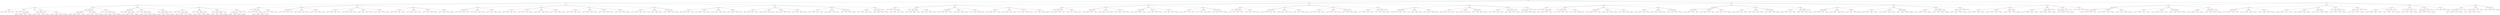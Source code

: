 DiGraph {"(0, 0)" -> "(1, 1)";"(0, 0)" -> "(2, 2)";"(0, 0)" -> "(3, 3)";"(0, 0)" -> "(4, 4)";"(1, 1)" -> "(5, 2)";"(1, 1)" -> "(6, 3)";"(1, 1)" -> "(7, 4)";"(1, 1)" -> "(8, 5)";"(5, 2)" -> "(21, 3)";"(5, 2)" -> "(22, 4)";"(5, 2)" -> "(23, 5)";"(5, 2)" -> "(24, 6)";"(2, 2)" -> "(9, 3)";"(2, 2)" -> "(10, 4)";"(2, 2)" -> "(11, 5)";"(2, 2)" -> "(12, 6)";"(21, 3)" -> "(85, 4)";"(21, 3)" -> "(86, 5)";"(21, 3)" -> "(87, 6)";"(21, 3)" -> "(88, 7)";"(9, 3)" -> "(37, 4)";"(9, 3)" -> "(38, 5)";"(9, 3)" -> "(39, 6)";"(9, 3)" -> "(40, 7)";"(6, 3)" -> "(25, 4)";"(6, 3)" -> "(26, 5)";"(6, 3)" -> "(27, 6)";"(6, 3)" -> "(28, 7)";"(3, 3)" -> "(13, 4)";"(3, 3)" -> "(14, 5)";"(3, 3)" -> "(15, 6)";"(3, 3)" -> "(16, 7)";"(85, 4)" -> "(341, 5)";"(85, 4)" -> "(342, 6)";"(85, 4)" -> "(343, 7)";"(85, 4)" -> "(344, 8)";"(37, 4)" -> "(149, 5)";"(37, 4)" -> "(150, 6)";"(37, 4)" -> "(151, 7)";"(37, 4)" -> "(152, 8)";"(25, 4)" -> "(101, 5)";"(25, 4)" -> "(102, 6)";"(25, 4)" -> "(103, 7)";"(25, 4)" -> "(104, 8)";"(22, 4)" -> "(89, 5)";"(22, 4)" -> "(90, 6)";"(22, 4)" -> "(91, 7)";"(22, 4)" -> "(92, 8)";"(13, 4)" -> "(53, 5)";"(13, 4)" -> "(54, 6)";"(13, 4)" -> "(55, 7)";"(13, 4)" -> "(56, 8)";"(10, 4)" -> "(41, 5)";"(10, 4)" -> "(42, 6)";"(10, 4)" -> "(43, 7)";"(10, 4)" -> "(44, 8)";"(7, 4)" -> "(29, 5)";"(7, 4)" -> "(30, 6)";"(7, 4)" -> "(31, 7)";"(7, 4)" -> "(32, 8)";"(4, 4)" -> "(17, 5)";"(4, 4)" -> "(18, 6)";"(4, 4)" -> "(19, 7)";"(4, 4)" -> "(20, 8)";"(341, 5)" [color=red];"(149, 5)" [color=red];"(101, 5)" [color=red];"(89, 5)" [color=red];"(86, 5)" -> "(345, 6)";"(86, 5)" -> "(346, 7)";"(86, 5)" -> "(347, 8)";"(86, 5)" -> "(348, 9)";"(53, 5)" -> "(213, 6)";"(53, 5)" -> "(214, 7)";"(53, 5)" -> "(215, 8)";"(53, 5)" -> "(216, 9)";"(41, 5)" -> "(165, 6)";"(41, 5)" -> "(166, 7)";"(41, 5)" -> "(167, 8)";"(41, 5)" -> "(168, 9)";"(38, 5)" -> "(153, 6)";"(38, 5)" -> "(154, 7)";"(38, 5)" -> "(155, 8)";"(38, 5)" -> "(156, 9)";"(29, 5)" -> "(117, 6)";"(29, 5)" -> "(118, 7)";"(29, 5)" -> "(119, 8)";"(29, 5)" -> "(120, 9)";"(26, 5)" -> "(105, 6)";"(26, 5)" -> "(106, 7)";"(26, 5)" -> "(107, 8)";"(26, 5)" -> "(108, 9)";"(23, 5)" -> "(93, 6)";"(23, 5)" -> "(94, 7)";"(23, 5)" -> "(95, 8)";"(23, 5)" -> "(96, 9)";"(17, 5)" -> "(69, 6)";"(17, 5)" -> "(70, 7)";"(17, 5)" -> "(71, 8)";"(17, 5)" -> "(72, 9)";"(14, 5)" -> "(57, 6)";"(14, 5)" -> "(58, 7)";"(14, 5)" -> "(59, 8)";"(14, 5)" -> "(60, 9)";"(11, 5)" -> "(45, 6)";"(11, 5)" -> "(46, 7)";"(11, 5)" -> "(47, 8)";"(11, 5)" -> "(48, 9)";"(8, 5)" -> "(33, 6)";"(8, 5)" -> "(34, 7)";"(8, 5)" -> "(35, 8)";"(8, 5)" -> "(36, 9)";"(345, 6)" [color=red];"(342, 6)" [color=red];"(213, 6)" [color=red];"(165, 6)" [color=red];"(153, 6)" [color=red];"(150, 6)" [color=red];"(117, 6)" [color=red];"(105, 6)" [color=red];"(102, 6)" [color=red];"(93, 6)" [color=red];"(90, 6)" [color=red];"(87, 6)" [color=red];"(69, 6)" [color=red];"(57, 6)" [color=red];"(54, 6)" -> "(217, 7)";"(54, 6)" -> "(218, 8)";"(54, 6)" -> "(219, 9)";"(54, 6)" -> "(220, 10)";"(45, 6)" -> "(181, 7)";"(45, 6)" -> "(182, 8)";"(45, 6)" -> "(183, 9)";"(45, 6)" -> "(184, 10)";"(42, 6)" -> "(169, 7)";"(42, 6)" -> "(170, 8)";"(42, 6)" -> "(171, 9)";"(42, 6)" -> "(172, 10)";"(39, 6)" -> "(157, 7)";"(39, 6)" -> "(158, 8)";"(39, 6)" -> "(159, 9)";"(39, 6)" -> "(160, 10)";"(33, 6)" -> "(133, 7)";"(33, 6)" -> "(134, 8)";"(33, 6)" -> "(135, 9)";"(33, 6)" -> "(136, 10)";"(30, 6)" -> "(121, 7)";"(30, 6)" -> "(122, 8)";"(30, 6)" -> "(123, 9)";"(30, 6)" -> "(124, 10)";"(27, 6)" -> "(109, 7)";"(27, 6)" -> "(110, 8)";"(27, 6)" -> "(111, 9)";"(27, 6)" -> "(112, 10)";"(24, 6)" -> "(97, 7)";"(24, 6)" -> "(98, 8)";"(24, 6)" -> "(99, 9)";"(24, 6)" -> "(100, 10)";"(18, 6)" -> "(73, 7)";"(18, 6)" -> "(74, 8)";"(18, 6)" -> "(75, 9)";"(18, 6)" -> "(76, 10)";"(15, 6)" -> "(61, 7)";"(15, 6)" -> "(62, 8)";"(15, 6)" -> "(63, 9)";"(15, 6)" -> "(64, 10)";"(12, 6)" -> "(49, 7)";"(12, 6)" -> "(50, 8)";"(12, 6)" -> "(51, 9)";"(12, 6)" -> "(52, 10)";"(346, 7)" [color=red];"(343, 7)" [color=red];"(217, 7)" [color=red];"(214, 7)" [color=red];"(181, 7)" [color=red];"(169, 7)" [color=red];"(166, 7)" [color=red];"(157, 7)" [color=red];"(154, 7)" [color=red];"(151, 7)" [color=red];"(133, 7)" -> "(533, 8)";"(133, 7)" -> "(534, 9)";"(133, 7)" -> "(535, 10)";"(133, 7)" -> "(536, 11)";"(121, 7)" -> "(485, 8)";"(121, 7)" -> "(486, 9)";"(121, 7)" -> "(487, 10)";"(121, 7)" -> "(488, 11)";"(118, 7)" -> "(473, 8)";"(118, 7)" -> "(474, 9)";"(118, 7)" -> "(475, 10)";"(118, 7)" -> "(476, 11)";"(109, 7)" -> "(437, 8)";"(109, 7)" -> "(438, 9)";"(109, 7)" -> "(439, 10)";"(109, 7)" -> "(440, 11)";"(106, 7)" -> "(425, 8)";"(106, 7)" -> "(426, 9)";"(106, 7)" -> "(427, 10)";"(106, 7)" -> "(428, 11)";"(103, 7)" -> "(413, 8)";"(103, 7)" -> "(414, 9)";"(103, 7)" -> "(415, 10)";"(103, 7)" -> "(416, 11)";"(97, 7)" -> "(389, 8)";"(97, 7)" -> "(390, 9)";"(97, 7)" -> "(391, 10)";"(97, 7)" -> "(392, 11)";"(94, 7)" -> "(377, 8)";"(94, 7)" -> "(378, 9)";"(94, 7)" -> "(379, 10)";"(94, 7)" -> "(380, 11)";"(91, 7)" -> "(365, 8)";"(91, 7)" -> "(366, 9)";"(91, 7)" -> "(367, 10)";"(91, 7)" -> "(368, 11)";"(88, 7)" -> "(353, 8)";"(88, 7)" -> "(354, 9)";"(88, 7)" -> "(355, 10)";"(88, 7)" -> "(356, 11)";"(73, 7)" -> "(293, 8)";"(73, 7)" -> "(294, 9)";"(73, 7)" -> "(295, 10)";"(73, 7)" -> "(296, 11)";"(70, 7)" -> "(281, 8)";"(70, 7)" -> "(282, 9)";"(70, 7)" -> "(283, 10)";"(70, 7)" -> "(284, 11)";"(61, 7)" -> "(245, 8)";"(61, 7)" -> "(246, 9)";"(61, 7)" -> "(247, 10)";"(61, 7)" -> "(248, 11)";"(58, 7)" -> "(233, 8)";"(58, 7)" -> "(234, 9)";"(58, 7)" -> "(235, 10)";"(58, 7)" -> "(236, 11)";"(55, 7)" -> "(221, 8)";"(55, 7)" -> "(222, 9)";"(55, 7)" -> "(223, 10)";"(55, 7)" -> "(224, 11)";"(49, 7)" -> "(197, 8)";"(49, 7)" -> "(198, 9)";"(49, 7)" -> "(199, 10)";"(49, 7)" -> "(200, 11)";"(46, 7)" -> "(185, 8)";"(46, 7)" -> "(186, 9)";"(46, 7)" -> "(187, 10)";"(46, 7)" -> "(188, 11)";"(43, 7)" -> "(173, 8)";"(43, 7)" -> "(174, 9)";"(43, 7)" -> "(175, 10)";"(43, 7)" -> "(176, 11)";"(40, 7)" -> "(161, 8)";"(40, 7)" -> "(162, 9)";"(40, 7)" -> "(163, 10)";"(40, 7)" -> "(164, 11)";"(34, 7)" -> "(137, 8)";"(34, 7)" -> "(138, 9)";"(34, 7)" -> "(139, 10)";"(34, 7)" -> "(140, 11)";"(31, 7)" -> "(125, 8)";"(31, 7)" -> "(126, 9)";"(31, 7)" -> "(127, 10)";"(31, 7)" -> "(128, 11)";"(28, 7)" -> "(113, 8)";"(28, 7)" -> "(114, 9)";"(28, 7)" -> "(115, 10)";"(28, 7)" -> "(116, 11)";"(19, 7)" -> "(77, 8)";"(19, 7)" -> "(78, 9)";"(19, 7)" -> "(79, 10)";"(19, 7)" -> "(80, 11)";"(16, 7)" -> "(65, 8)";"(16, 7)" -> "(66, 9)";"(16, 7)" -> "(67, 10)";"(16, 7)" -> "(68, 11)";"(533, 8)" [color=red];"(485, 8)" [color=red];"(473, 8)" [color=red];"(437, 8)" [color=red];"(425, 8)" [color=red];"(413, 8)" [color=red];"(389, 8)" [color=red];"(377, 8)" [color=red];"(365, 8)" [color=red];"(353, 8)" [color=red];"(347, 8)" [color=red];"(344, 8)" [color=red];"(293, 8)" [color=red];"(281, 8)" [color=red];"(245, 8)" [color=red];"(233, 8)" [color=red];"(221, 8)" [color=red];"(218, 8)" [color=red];"(215, 8)" [color=red];"(197, 8)" [color=red];"(185, 8)" [color=red];"(182, 8)" [color=red];"(173, 8)" [color=red];"(170, 8)" -> "(681, 9)";"(170, 8)" -> "(682, 10)";"(170, 8)" -> "(683, 11)";"(170, 8)" -> "(684, 12)";"(167, 8)" -> "(669, 9)";"(167, 8)" -> "(670, 10)";"(167, 8)" -> "(671, 11)";"(167, 8)" -> "(672, 12)";"(161, 8)" -> "(645, 9)";"(161, 8)" -> "(646, 10)";"(161, 8)" -> "(647, 11)";"(161, 8)" -> "(648, 12)";"(158, 8)" -> "(633, 9)";"(158, 8)" -> "(634, 10)";"(158, 8)" -> "(635, 11)";"(158, 8)" -> "(636, 12)";"(155, 8)" -> "(621, 9)";"(155, 8)" -> "(622, 10)";"(155, 8)" -> "(623, 11)";"(155, 8)" -> "(624, 12)";"(152, 8)" -> "(609, 9)";"(152, 8)" -> "(610, 10)";"(152, 8)" -> "(611, 11)";"(152, 8)" -> "(612, 12)";"(137, 8)" -> "(549, 9)";"(137, 8)" -> "(550, 10)";"(137, 8)" -> "(551, 11)";"(137, 8)" -> "(552, 12)";"(134, 8)" -> "(537, 9)";"(134, 8)" -> "(538, 10)";"(134, 8)" -> "(539, 11)";"(134, 8)" -> "(540, 12)";"(125, 8)" -> "(501, 9)";"(125, 8)" -> "(502, 10)";"(125, 8)" -> "(503, 11)";"(125, 8)" -> "(504, 12)";"(122, 8)" -> "(489, 9)";"(122, 8)" -> "(490, 10)";"(122, 8)" -> "(491, 11)";"(122, 8)" -> "(492, 12)";"(119, 8)" -> "(477, 9)";"(119, 8)" -> "(478, 10)";"(119, 8)" -> "(479, 11)";"(119, 8)" -> "(480, 12)";"(113, 8)" -> "(453, 9)";"(113, 8)" -> "(454, 10)";"(113, 8)" -> "(455, 11)";"(113, 8)" -> "(456, 12)";"(110, 8)" -> "(441, 9)";"(110, 8)" -> "(442, 10)";"(110, 8)" -> "(443, 11)";"(110, 8)" -> "(444, 12)";"(107, 8)" -> "(429, 9)";"(107, 8)" -> "(430, 10)";"(107, 8)" -> "(431, 11)";"(107, 8)" -> "(432, 12)";"(104, 8)" -> "(417, 9)";"(104, 8)" -> "(418, 10)";"(104, 8)" -> "(419, 11)";"(104, 8)" -> "(420, 12)";"(98, 8)" -> "(393, 9)";"(98, 8)" -> "(394, 10)";"(98, 8)" -> "(395, 11)";"(98, 8)" -> "(396, 12)";"(95, 8)" -> "(381, 9)";"(95, 8)" -> "(382, 10)";"(95, 8)" -> "(383, 11)";"(95, 8)" -> "(384, 12)";"(92, 8)" -> "(369, 9)";"(92, 8)" -> "(370, 10)";"(92, 8)" -> "(371, 11)";"(92, 8)" -> "(372, 12)";"(77, 8)" -> "(309, 9)";"(77, 8)" -> "(310, 10)";"(77, 8)" -> "(311, 11)";"(77, 8)" -> "(312, 12)";"(74, 8)" -> "(297, 9)";"(74, 8)" -> "(298, 10)";"(74, 8)" -> "(299, 11)";"(74, 8)" -> "(300, 12)";"(71, 8)" -> "(285, 9)";"(71, 8)" -> "(286, 10)";"(71, 8)" -> "(287, 11)";"(71, 8)" -> "(288, 12)";"(65, 8)" -> "(261, 9)";"(65, 8)" -> "(262, 10)";"(65, 8)" -> "(263, 11)";"(65, 8)" -> "(264, 12)";"(62, 8)" -> "(249, 9)";"(62, 8)" -> "(250, 10)";"(62, 8)" -> "(251, 11)";"(62, 8)" -> "(252, 12)";"(59, 8)" -> "(237, 9)";"(59, 8)" -> "(238, 10)";"(59, 8)" -> "(239, 11)";"(59, 8)" -> "(240, 12)";"(56, 8)" -> "(225, 9)";"(56, 8)" -> "(226, 10)";"(56, 8)" -> "(227, 11)";"(56, 8)" -> "(228, 12)";"(50, 8)" -> "(201, 9)";"(50, 8)" -> "(202, 10)";"(50, 8)" -> "(203, 11)";"(50, 8)" -> "(204, 12)";"(47, 8)" -> "(189, 9)";"(47, 8)" -> "(190, 10)";"(47, 8)" -> "(191, 11)";"(47, 8)" -> "(192, 12)";"(44, 8)" -> "(177, 9)";"(44, 8)" -> "(178, 10)";"(44, 8)" -> "(179, 11)";"(44, 8)" -> "(180, 12)";"(35, 8)" -> "(141, 9)";"(35, 8)" -> "(142, 10)";"(35, 8)" -> "(143, 11)";"(35, 8)" -> "(144, 12)";"(32, 8)" -> "(129, 9)";"(32, 8)" -> "(130, 10)";"(32, 8)" -> "(131, 11)";"(32, 8)" -> "(132, 12)";"(20, 8)" -> "(81, 9)";"(20, 8)" -> "(82, 10)";"(20, 8)" -> "(83, 11)";"(20, 8)" -> "(84, 12)";"(681, 9)" [color=red];"(669, 9)" [color=red];"(645, 9)" [color=red];"(633, 9)" [color=red];"(621, 9)" [color=red];"(609, 9)" [color=red];"(549, 9)" [color=red];"(537, 9)" [color=red];"(534, 9)" [color=red];"(501, 9)" [color=red];"(489, 9)" [color=red];"(486, 9)" [color=red];"(477, 9)" [color=red];"(474, 9)" [color=red];"(453, 9)" [color=red];"(441, 9)" [color=red];"(438, 9)" [color=red];"(429, 9)" [color=red];"(426, 9)" [color=red];"(417, 9)" [color=red];"(414, 9)" [color=red];"(393, 9)" [color=red];"(390, 9)" [color=red];"(381, 9)" [color=red];"(378, 9)" [color=red];"(369, 9)" [color=red];"(366, 9)" -> "(1465, 10)";"(366, 9)" -> "(1466, 11)";"(366, 9)" -> "(1467, 12)";"(366, 9)" -> "(1468, 13)";"(354, 9)" -> "(1417, 10)";"(354, 9)" -> "(1418, 11)";"(354, 9)" -> "(1419, 12)";"(354, 9)" -> "(1420, 13)";"(348, 9)" -> "(1393, 10)";"(348, 9)" -> "(1394, 11)";"(348, 9)" -> "(1395, 12)";"(348, 9)" -> "(1396, 13)";"(309, 9)" -> "(1237, 10)";"(309, 9)" -> "(1238, 11)";"(309, 9)" -> "(1239, 12)";"(309, 9)" -> "(1240, 13)";"(297, 9)" -> "(1189, 10)";"(297, 9)" -> "(1190, 11)";"(297, 9)" -> "(1191, 12)";"(297, 9)" -> "(1192, 13)";"(294, 9)" -> "(1177, 10)";"(294, 9)" -> "(1178, 11)";"(294, 9)" -> "(1179, 12)";"(294, 9)" -> "(1180, 13)";"(285, 9)" -> "(1141, 10)";"(285, 9)" -> "(1142, 11)";"(285, 9)" -> "(1143, 12)";"(285, 9)" -> "(1144, 13)";"(282, 9)" -> "(1129, 10)";"(282, 9)" -> "(1130, 11)";"(282, 9)" -> "(1131, 12)";"(282, 9)" -> "(1132, 13)";"(261, 9)" -> "(1045, 10)";"(261, 9)" -> "(1046, 11)";"(261, 9)" -> "(1047, 12)";"(261, 9)" -> "(1048, 13)";"(249, 9)" -> "(997, 10)";"(249, 9)" -> "(998, 11)";"(249, 9)" -> "(999, 12)";"(249, 9)" -> "(1000, 13)";"(246, 9)" -> "(985, 10)";"(246, 9)" -> "(986, 11)";"(246, 9)" -> "(987, 12)";"(246, 9)" -> "(988, 13)";"(237, 9)" -> "(949, 10)";"(237, 9)" -> "(950, 11)";"(237, 9)" -> "(951, 12)";"(237, 9)" -> "(952, 13)";"(234, 9)" -> "(937, 10)";"(234, 9)" -> "(938, 11)";"(234, 9)" -> "(939, 12)";"(234, 9)" -> "(940, 13)";"(225, 9)" -> "(901, 10)";"(225, 9)" -> "(902, 11)";"(225, 9)" -> "(903, 12)";"(225, 9)" -> "(904, 13)";"(222, 9)" -> "(889, 10)";"(222, 9)" -> "(890, 11)";"(222, 9)" -> "(891, 12)";"(222, 9)" -> "(892, 13)";"(219, 9)" -> "(877, 10)";"(219, 9)" -> "(878, 11)";"(219, 9)" -> "(879, 12)";"(219, 9)" -> "(880, 13)";"(216, 9)" -> "(865, 10)";"(216, 9)" -> "(866, 11)";"(216, 9)" -> "(867, 12)";"(216, 9)" -> "(868, 13)";"(201, 9)" -> "(805, 10)";"(201, 9)" -> "(806, 11)";"(201, 9)" -> "(807, 12)";"(201, 9)" -> "(808, 13)";"(198, 9)" -> "(793, 10)";"(198, 9)" -> "(794, 11)";"(198, 9)" -> "(795, 12)";"(198, 9)" -> "(796, 13)";"(189, 9)" -> "(757, 10)";"(189, 9)" -> "(758, 11)";"(189, 9)" -> "(759, 12)";"(189, 9)" -> "(760, 13)";"(186, 9)" -> "(745, 10)";"(186, 9)" -> "(746, 11)";"(186, 9)" -> "(747, 12)";"(186, 9)" -> "(748, 13)";"(183, 9)" -> "(733, 10)";"(183, 9)" -> "(734, 11)";"(183, 9)" -> "(735, 12)";"(183, 9)" -> "(736, 13)";"(177, 9)" -> "(709, 10)";"(177, 9)" -> "(710, 11)";"(177, 9)" -> "(711, 12)";"(177, 9)" -> "(712, 13)";"(174, 9)" -> "(697, 10)";"(174, 9)" -> "(698, 11)";"(174, 9)" -> "(699, 12)";"(174, 9)" -> "(700, 13)";"(171, 9)" -> "(685, 10)";"(171, 9)" -> "(686, 11)";"(171, 9)" -> "(687, 12)";"(171, 9)" -> "(688, 13)";"(168, 9)" -> "(673, 10)";"(168, 9)" -> "(674, 11)";"(168, 9)" -> "(675, 12)";"(168, 9)" -> "(676, 13)";"(162, 9)" -> "(649, 10)";"(162, 9)" -> "(650, 11)";"(162, 9)" -> "(651, 12)";"(162, 9)" -> "(652, 13)";"(159, 9)" -> "(637, 10)";"(159, 9)" -> "(638, 11)";"(159, 9)" -> "(639, 12)";"(159, 9)" -> "(640, 13)";"(156, 9)" -> "(625, 10)";"(156, 9)" -> "(626, 11)";"(156, 9)" -> "(627, 12)";"(156, 9)" -> "(628, 13)";"(141, 9)" -> "(565, 10)";"(141, 9)" -> "(566, 11)";"(141, 9)" -> "(567, 12)";"(141, 9)" -> "(568, 13)";"(138, 9)" -> "(553, 10)";"(138, 9)" -> "(554, 11)";"(138, 9)" -> "(555, 12)";"(138, 9)" -> "(556, 13)";"(135, 9)" -> "(541, 10)";"(135, 9)" -> "(542, 11)";"(135, 9)" -> "(543, 12)";"(135, 9)" -> "(544, 13)";"(129, 9)" -> "(517, 10)";"(129, 9)" -> "(518, 11)";"(129, 9)" -> "(519, 12)";"(129, 9)" -> "(520, 13)";"(126, 9)" -> "(505, 10)";"(126, 9)" -> "(506, 11)";"(126, 9)" -> "(507, 12)";"(126, 9)" -> "(508, 13)";"(123, 9)" -> "(493, 10)";"(123, 9)" -> "(494, 11)";"(123, 9)" -> "(495, 12)";"(123, 9)" -> "(496, 13)";"(120, 9)" -> "(481, 10)";"(120, 9)" -> "(482, 11)";"(120, 9)" -> "(483, 12)";"(120, 9)" -> "(484, 13)";"(114, 9)" -> "(457, 10)";"(114, 9)" -> "(458, 11)";"(114, 9)" -> "(459, 12)";"(114, 9)" -> "(460, 13)";"(111, 9)" -> "(445, 10)";"(111, 9)" -> "(446, 11)";"(111, 9)" -> "(447, 12)";"(111, 9)" -> "(448, 13)";"(108, 9)" -> "(433, 10)";"(108, 9)" -> "(434, 11)";"(108, 9)" -> "(435, 12)";"(108, 9)" -> "(436, 13)";"(99, 9)" -> "(397, 10)";"(99, 9)" -> "(398, 11)";"(99, 9)" -> "(399, 12)";"(99, 9)" -> "(400, 13)";"(96, 9)" -> "(385, 10)";"(96, 9)" -> "(386, 11)";"(96, 9)" -> "(387, 12)";"(96, 9)" -> "(388, 13)";"(81, 9)" -> "(325, 10)";"(81, 9)" -> "(326, 11)";"(81, 9)" -> "(327, 12)";"(81, 9)" -> "(328, 13)";"(78, 9)" -> "(313, 10)";"(78, 9)" -> "(314, 11)";"(78, 9)" -> "(315, 12)";"(78, 9)" -> "(316, 13)";"(75, 9)" -> "(301, 10)";"(75, 9)" -> "(302, 11)";"(75, 9)" -> "(303, 12)";"(75, 9)" -> "(304, 13)";"(72, 9)" -> "(289, 10)";"(72, 9)" -> "(290, 11)";"(72, 9)" -> "(291, 12)";"(72, 9)" -> "(292, 13)";"(66, 9)" -> "(265, 10)";"(66, 9)" -> "(266, 11)";"(66, 9)" -> "(267, 12)";"(66, 9)" -> "(268, 13)";"(63, 9)" -> "(253, 10)";"(63, 9)" -> "(254, 11)";"(63, 9)" -> "(255, 12)";"(63, 9)" -> "(256, 13)";"(60, 9)" -> "(241, 10)";"(60, 9)" -> "(242, 11)";"(60, 9)" -> "(243, 12)";"(60, 9)" -> "(244, 13)";"(51, 9)" -> "(205, 10)";"(51, 9)" -> "(206, 11)";"(51, 9)" -> "(207, 12)";"(51, 9)" -> "(208, 13)";"(48, 9)" -> "(193, 10)";"(48, 9)" -> "(194, 11)";"(48, 9)" -> "(195, 12)";"(48, 9)" -> "(196, 13)";"(36, 9)" -> "(145, 10)";"(36, 9)" -> "(146, 11)";"(36, 9)" -> "(147, 12)";"(36, 9)" -> "(148, 13)";"(1465, 10)" [color=red];"(1417, 10)" [color=red];"(1393, 10)" [color=red];"(1237, 10)" [color=red];"(1189, 10)" [color=red];"(1177, 10)" [color=red];"(1141, 10)" [color=red];"(1129, 10)" [color=red];"(1045, 10)" [color=red];"(997, 10)" [color=red];"(985, 10)" [color=red];"(949, 10)" [color=red];"(937, 10)" [color=red];"(901, 10)" [color=red];"(889, 10)" [color=red];"(877, 10)" [color=red];"(865, 10)" [color=red];"(805, 10)" [color=red];"(793, 10)" [color=red];"(757, 10)" [color=red];"(745, 10)" [color=red];"(733, 10)" [color=red];"(709, 10)" [color=red];"(697, 10)" [color=red];"(685, 10)" [color=red];"(682, 10)" [color=red];"(673, 10)" [color=red];"(670, 10)" [color=red];"(649, 10)" [color=red];"(646, 10)" [color=red];"(637, 10)" [color=red];"(634, 10)" [color=red];"(625, 10)" [color=red];"(622, 10)" [color=red];"(610, 10)" [color=red];"(565, 10)" [color=red];"(553, 10)" [color=red];"(550, 10)" [color=red];"(541, 10)" [color=red];"(538, 10)" [color=red];"(535, 10)" [color=red];"(517, 10)" [color=red];"(505, 10)" [color=red];"(502, 10)" [color=red];"(493, 10)" [color=red];"(490, 10)" [color=red];"(487, 10)" [color=red];"(481, 10)" [color=red];"(478, 10)" [color=red];"(475, 10)" [color=red];"(457, 10)" [color=red];"(454, 10)" [color=red];"(445, 10)" [color=red];"(442, 10)" [color=red];"(439, 10)" [color=red];"(433, 10)" [color=red];"(430, 10)" [color=red];"(427, 10)" [color=red];"(418, 10)" [color=red];"(415, 10)" [color=red];"(397, 10)" [color=red];"(394, 10)" [color=red];"(391, 10)" [color=red];"(385, 10)" [color=red];"(382, 10)" [color=red];"(379, 10)" [color=red];"(370, 10)" [color=red];"(367, 10)" [color=red];"(355, 10)" [color=red];"(325, 10)" [color=red];"(313, 10)" [color=red];"(310, 10)" [color=red];"(301, 10)" [color=red];"(298, 10)" -> "(1193, 11)";"(298, 10)" -> "(1194, 12)";"(298, 10)" -> "(1195, 13)";"(298, 10)" -> "(1196, 14)";"(295, 10)" -> "(1181, 11)";"(295, 10)" -> "(1182, 12)";"(295, 10)" -> "(1183, 13)";"(295, 10)" -> "(1184, 14)";"(289, 10)" -> "(1157, 11)";"(289, 10)" -> "(1158, 12)";"(289, 10)" -> "(1159, 13)";"(289, 10)" -> "(1160, 14)";"(286, 10)" -> "(1145, 11)";"(286, 10)" -> "(1146, 12)";"(286, 10)" -> "(1147, 13)";"(286, 10)" -> "(1148, 14)";"(283, 10)" -> "(1133, 11)";"(283, 10)" -> "(1134, 12)";"(283, 10)" -> "(1135, 13)";"(283, 10)" -> "(1136, 14)";"(265, 10)" -> "(1061, 11)";"(265, 10)" -> "(1062, 12)";"(265, 10)" -> "(1063, 13)";"(265, 10)" -> "(1064, 14)";"(262, 10)" -> "(1049, 11)";"(262, 10)" -> "(1050, 12)";"(262, 10)" -> "(1051, 13)";"(262, 10)" -> "(1052, 14)";"(253, 10)" -> "(1013, 11)";"(253, 10)" -> "(1014, 12)";"(253, 10)" -> "(1015, 13)";"(253, 10)" -> "(1016, 14)";"(250, 10)" -> "(1001, 11)";"(250, 10)" -> "(1002, 12)";"(250, 10)" -> "(1003, 13)";"(250, 10)" -> "(1004, 14)";"(247, 10)" -> "(989, 11)";"(247, 10)" -> "(990, 12)";"(247, 10)" -> "(991, 13)";"(247, 10)" -> "(992, 14)";"(241, 10)" -> "(965, 11)";"(241, 10)" -> "(966, 12)";"(241, 10)" -> "(967, 13)";"(241, 10)" -> "(968, 14)";"(238, 10)" -> "(953, 11)";"(238, 10)" -> "(954, 12)";"(238, 10)" -> "(955, 13)";"(238, 10)" -> "(956, 14)";"(235, 10)" -> "(941, 11)";"(235, 10)" -> "(942, 12)";"(235, 10)" -> "(943, 13)";"(235, 10)" -> "(944, 14)";"(226, 10)" -> "(905, 11)";"(226, 10)" -> "(906, 12)";"(226, 10)" -> "(907, 13)";"(226, 10)" -> "(908, 14)";"(223, 10)" -> "(893, 11)";"(223, 10)" -> "(894, 12)";"(223, 10)" -> "(895, 13)";"(223, 10)" -> "(896, 14)";"(220, 10)" -> "(881, 11)";"(220, 10)" -> "(882, 12)";"(220, 10)" -> "(883, 13)";"(220, 10)" -> "(884, 14)";"(205, 10)" -> "(821, 11)";"(205, 10)" -> "(822, 12)";"(205, 10)" -> "(823, 13)";"(205, 10)" -> "(824, 14)";"(202, 10)" -> "(809, 11)";"(202, 10)" -> "(810, 12)";"(202, 10)" -> "(811, 13)";"(202, 10)" -> "(812, 14)";"(199, 10)" -> "(797, 11)";"(199, 10)" -> "(798, 12)";"(199, 10)" -> "(799, 13)";"(199, 10)" -> "(800, 14)";"(193, 10)" -> "(773, 11)";"(193, 10)" -> "(774, 12)";"(193, 10)" -> "(775, 13)";"(193, 10)" -> "(776, 14)";"(190, 10)" -> "(761, 11)";"(190, 10)" -> "(762, 12)";"(190, 10)" -> "(763, 13)";"(190, 10)" -> "(764, 14)";"(187, 10)" -> "(749, 11)";"(187, 10)" -> "(750, 12)";"(187, 10)" -> "(751, 13)";"(187, 10)" -> "(752, 14)";"(184, 10)" -> "(737, 11)";"(184, 10)" -> "(738, 12)";"(184, 10)" -> "(739, 13)";"(184, 10)" -> "(740, 14)";"(178, 10)" -> "(713, 11)";"(178, 10)" -> "(714, 12)";"(178, 10)" -> "(715, 13)";"(178, 10)" -> "(716, 14)";"(175, 10)" -> "(701, 11)";"(175, 10)" -> "(702, 12)";"(175, 10)" -> "(703, 13)";"(175, 10)" -> "(704, 14)";"(172, 10)" -> "(689, 11)";"(172, 10)" -> "(690, 12)";"(172, 10)" -> "(691, 13)";"(172, 10)" -> "(692, 14)";"(163, 10)" -> "(653, 11)";"(163, 10)" -> "(654, 12)";"(163, 10)" -> "(655, 13)";"(163, 10)" -> "(656, 14)";"(160, 10)" -> "(641, 11)";"(160, 10)" -> "(642, 12)";"(160, 10)" -> "(643, 13)";"(160, 10)" -> "(644, 14)";"(145, 10)" -> "(581, 11)";"(145, 10)" -> "(582, 12)";"(145, 10)" -> "(583, 13)";"(145, 10)" -> "(584, 14)";"(142, 10)" -> "(569, 11)";"(142, 10)" -> "(570, 12)";"(142, 10)" -> "(571, 13)";"(142, 10)" -> "(572, 14)";"(139, 10)" -> "(557, 11)";"(139, 10)" -> "(558, 12)";"(139, 10)" -> "(559, 13)";"(139, 10)" -> "(560, 14)";"(136, 10)" -> "(545, 11)";"(136, 10)" -> "(546, 12)";"(136, 10)" -> "(547, 13)";"(136, 10)" -> "(548, 14)";"(130, 10)" -> "(521, 11)";"(130, 10)" -> "(522, 12)";"(130, 10)" -> "(523, 13)";"(130, 10)" -> "(524, 14)";"(127, 10)" -> "(509, 11)";"(127, 10)" -> "(510, 12)";"(127, 10)" -> "(511, 13)";"(127, 10)" -> "(512, 14)";"(124, 10)" -> "(497, 11)";"(124, 10)" -> "(498, 12)";"(124, 10)" -> "(499, 13)";"(124, 10)" -> "(500, 14)";"(115, 10)" -> "(461, 11)";"(115, 10)" -> "(462, 12)";"(115, 10)" -> "(463, 13)";"(115, 10)" -> "(464, 14)";"(112, 10)" -> "(449, 11)";"(112, 10)" -> "(450, 12)";"(112, 10)" -> "(451, 13)";"(112, 10)" -> "(452, 14)";"(100, 10)" -> "(401, 11)";"(100, 10)" -> "(402, 12)";"(100, 10)" -> "(403, 13)";"(100, 10)" -> "(404, 14)";"(82, 10)" -> "(329, 11)";"(82, 10)" -> "(330, 12)";"(82, 10)" -> "(331, 13)";"(82, 10)" -> "(332, 14)";"(79, 10)" -> "(317, 11)";"(79, 10)" -> "(318, 12)";"(79, 10)" -> "(319, 13)";"(79, 10)" -> "(320, 14)";"(76, 10)" -> "(305, 11)";"(76, 10)" -> "(306, 12)";"(76, 10)" -> "(307, 13)";"(76, 10)" -> "(308, 14)";"(67, 10)" -> "(269, 11)";"(67, 10)" -> "(270, 12)";"(67, 10)" -> "(271, 13)";"(67, 10)" -> "(272, 14)";"(64, 10)" -> "(257, 11)";"(64, 10)" -> "(258, 12)";"(64, 10)" -> "(259, 13)";"(64, 10)" -> "(260, 14)";"(52, 10)" -> "(209, 11)";"(52, 10)" -> "(210, 12)";"(52, 10)" -> "(211, 13)";"(52, 10)" -> "(212, 14)";"(1466, 11)" [color=red];"(1418, 11)" [color=red];"(1394, 11)" [color=red];"(1238, 11)" [color=red];"(1193, 11)" [color=red];"(1190, 11)" [color=red];"(1181, 11)" [color=red];"(1178, 11)" [color=red];"(1157, 11)" [color=red];"(1145, 11)" [color=red];"(1142, 11)" [color=red];"(1133, 11)" [color=red];"(1130, 11)" [color=red];"(1061, 11)" [color=red];"(1049, 11)" [color=red];"(1046, 11)" [color=red];"(1013, 11)" [color=red];"(1001, 11)" [color=red];"(998, 11)" [color=red];"(989, 11)" [color=red];"(986, 11)" [color=red];"(965, 11)" [color=red];"(953, 11)" [color=red];"(950, 11)" [color=red];"(941, 11)" [color=red];"(938, 11)" [color=red];"(905, 11)" [color=red];"(902, 11)" [color=red];"(893, 11)" [color=red];"(890, 11)" [color=red];"(881, 11)" [color=red];"(878, 11)" [color=red];"(866, 11)" [color=red];"(821, 11)" [color=red];"(809, 11)" [color=red];"(806, 11)" [color=red];"(797, 11)" [color=red];"(794, 11)" [color=red];"(773, 11)" [color=red];"(761, 11)" [color=red];"(758, 11)" [color=red];"(749, 11)" [color=red];"(746, 11)" [color=red];"(737, 11)" [color=red];"(734, 11)" [color=red];"(713, 11)" [color=red];"(710, 11)" [color=red];"(701, 11)" [color=red];"(698, 11)" [color=red];"(689, 11)" [color=red];"(686, 11)" [color=red];"(683, 11)" [color=red];"(674, 11)" [color=red];"(671, 11)" [color=red];"(653, 11)" [color=red];"(650, 11)" [color=red];"(647, 11)" [color=red];"(641, 11)" [color=red];"(638, 11)" [color=red];"(635, 11)" [color=red];"(626, 11)" [color=red];"(623, 11)" [color=red];"(611, 11)" [color=red];"(581, 11)" [color=red];"(569, 11)" [color=red];"(566, 11)" [color=red];"(557, 11)" [color=red];"(554, 11)" [color=red];"(551, 11)" [color=red];"(545, 11)" [color=red];"(542, 11)" [color=red];"(539, 11)" [color=red];"(536, 11)" [color=red];"(521, 11)" [color=red];"(518, 11)" [color=red];"(509, 11)" [color=red];"(506, 11)" [color=red];"(503, 11)" [color=red];"(497, 11)" [color=red];"(494, 11)" [color=red];"(491, 11)" [color=red];"(488, 11)" [color=red];"(482, 11)" [color=red];"(479, 11)" [color=red];"(476, 11)" [color=red];"(461, 11)" [color=red];"(458, 11)" [color=red];"(455, 11)" [color=red];"(449, 11)" [color=red];"(446, 11)" [color=red];"(443, 11)" [color=red];"(440, 11)" [color=red];"(434, 11)" [color=red];"(431, 11)" [color=red];"(428, 11)" [color=red];"(419, 11)" [color=red];"(416, 11)" -> "(1665, 12)";"(416, 11)" -> "(1666, 13)";"(416, 11)" -> "(1667, 14)";"(416, 11)" -> "(1668, 15)";"(401, 11)" -> "(1605, 12)";"(401, 11)" -> "(1606, 13)";"(401, 11)" -> "(1607, 14)";"(401, 11)" -> "(1608, 15)";"(398, 11)" -> "(1593, 12)";"(398, 11)" -> "(1594, 13)";"(398, 11)" -> "(1595, 14)";"(398, 11)" -> "(1596, 15)";"(395, 11)" -> "(1581, 12)";"(395, 11)" -> "(1582, 13)";"(395, 11)" -> "(1583, 14)";"(395, 11)" -> "(1584, 15)";"(392, 11)" -> "(1569, 12)";"(392, 11)" -> "(1570, 13)";"(392, 11)" -> "(1571, 14)";"(392, 11)" -> "(1572, 15)";"(386, 11)" -> "(1545, 12)";"(386, 11)" -> "(1546, 13)";"(386, 11)" -> "(1547, 14)";"(386, 11)" -> "(1548, 15)";"(383, 11)" -> "(1533, 12)";"(383, 11)" -> "(1534, 13)";"(383, 11)" -> "(1535, 14)";"(383, 11)" -> "(1536, 15)";"(380, 11)" -> "(1521, 12)";"(380, 11)" -> "(1522, 13)";"(380, 11)" -> "(1523, 14)";"(380, 11)" -> "(1524, 15)";"(371, 11)" -> "(1485, 12)";"(371, 11)" -> "(1486, 13)";"(371, 11)" -> "(1487, 14)";"(371, 11)" -> "(1488, 15)";"(368, 11)" -> "(1473, 12)";"(368, 11)" -> "(1474, 13)";"(368, 11)" -> "(1475, 14)";"(368, 11)" -> "(1476, 15)";"(356, 11)" -> "(1425, 12)";"(356, 11)" -> "(1426, 13)";"(356, 11)" -> "(1427, 14)";"(356, 11)" -> "(1428, 15)";"(329, 11)" -> "(1317, 12)";"(329, 11)" -> "(1318, 13)";"(329, 11)" -> "(1319, 14)";"(329, 11)" -> "(1320, 15)";"(326, 11)" -> "(1305, 12)";"(326, 11)" -> "(1306, 13)";"(326, 11)" -> "(1307, 14)";"(326, 11)" -> "(1308, 15)";"(317, 11)" -> "(1269, 12)";"(317, 11)" -> "(1270, 13)";"(317, 11)" -> "(1271, 14)";"(317, 11)" -> "(1272, 15)";"(314, 11)" -> "(1257, 12)";"(314, 11)" -> "(1258, 13)";"(314, 11)" -> "(1259, 14)";"(314, 11)" -> "(1260, 15)";"(311, 11)" -> "(1245, 12)";"(311, 11)" -> "(1246, 13)";"(311, 11)" -> "(1247, 14)";"(311, 11)" -> "(1248, 15)";"(305, 11)" -> "(1221, 12)";"(305, 11)" -> "(1222, 13)";"(305, 11)" -> "(1223, 14)";"(305, 11)" -> "(1224, 15)";"(302, 11)" -> "(1209, 12)";"(302, 11)" -> "(1210, 13)";"(302, 11)" -> "(1211, 14)";"(302, 11)" -> "(1212, 15)";"(299, 11)" -> "(1197, 12)";"(299, 11)" -> "(1198, 13)";"(299, 11)" -> "(1199, 14)";"(299, 11)" -> "(1200, 15)";"(296, 11)" -> "(1185, 12)";"(296, 11)" -> "(1186, 13)";"(296, 11)" -> "(1187, 14)";"(296, 11)" -> "(1188, 15)";"(290, 11)" -> "(1161, 12)";"(290, 11)" -> "(1162, 13)";"(290, 11)" -> "(1163, 14)";"(290, 11)" -> "(1164, 15)";"(287, 11)" -> "(1149, 12)";"(287, 11)" -> "(1150, 13)";"(287, 11)" -> "(1151, 14)";"(287, 11)" -> "(1152, 15)";"(284, 11)" -> "(1137, 12)";"(284, 11)" -> "(1138, 13)";"(284, 11)" -> "(1139, 14)";"(284, 11)" -> "(1140, 15)";"(269, 11)" -> "(1077, 12)";"(269, 11)" -> "(1078, 13)";"(269, 11)" -> "(1079, 14)";"(269, 11)" -> "(1080, 15)";"(266, 11)" -> "(1065, 12)";"(266, 11)" -> "(1066, 13)";"(266, 11)" -> "(1067, 14)";"(266, 11)" -> "(1068, 15)";"(263, 11)" -> "(1053, 12)";"(263, 11)" -> "(1054, 13)";"(263, 11)" -> "(1055, 14)";"(263, 11)" -> "(1056, 15)";"(257, 11)" -> "(1029, 12)";"(257, 11)" -> "(1030, 13)";"(257, 11)" -> "(1031, 14)";"(257, 11)" -> "(1032, 15)";"(254, 11)" -> "(1017, 12)";"(254, 11)" -> "(1018, 13)";"(254, 11)" -> "(1019, 14)";"(254, 11)" -> "(1020, 15)";"(251, 11)" -> "(1005, 12)";"(251, 11)" -> "(1006, 13)";"(251, 11)" -> "(1007, 14)";"(251, 11)" -> "(1008, 15)";"(248, 11)" -> "(993, 12)";"(248, 11)" -> "(994, 13)";"(248, 11)" -> "(995, 14)";"(248, 11)" -> "(996, 15)";"(242, 11)" -> "(969, 12)";"(242, 11)" -> "(970, 13)";"(242, 11)" -> "(971, 14)";"(242, 11)" -> "(972, 15)";"(239, 11)" -> "(957, 12)";"(239, 11)" -> "(958, 13)";"(239, 11)" -> "(959, 14)";"(239, 11)" -> "(960, 15)";"(236, 11)" -> "(945, 12)";"(236, 11)" -> "(946, 13)";"(236, 11)" -> "(947, 14)";"(236, 11)" -> "(948, 15)";"(227, 11)" -> "(909, 12)";"(227, 11)" -> "(910, 13)";"(227, 11)" -> "(911, 14)";"(227, 11)" -> "(912, 15)";"(224, 11)" -> "(897, 12)";"(224, 11)" -> "(898, 13)";"(224, 11)" -> "(899, 14)";"(224, 11)" -> "(900, 15)";"(209, 11)" -> "(837, 12)";"(209, 11)" -> "(838, 13)";"(209, 11)" -> "(839, 14)";"(209, 11)" -> "(840, 15)";"(206, 11)" -> "(825, 12)";"(206, 11)" -> "(826, 13)";"(206, 11)" -> "(827, 14)";"(206, 11)" -> "(828, 15)";"(203, 11)" -> "(813, 12)";"(203, 11)" -> "(814, 13)";"(203, 11)" -> "(815, 14)";"(203, 11)" -> "(816, 15)";"(200, 11)" -> "(801, 12)";"(200, 11)" -> "(802, 13)";"(200, 11)" -> "(803, 14)";"(200, 11)" -> "(804, 15)";"(194, 11)" -> "(777, 12)";"(194, 11)" -> "(778, 13)";"(194, 11)" -> "(779, 14)";"(194, 11)" -> "(780, 15)";"(191, 11)" -> "(765, 12)";"(191, 11)" -> "(766, 13)";"(191, 11)" -> "(767, 14)";"(191, 11)" -> "(768, 15)";"(188, 11)" -> "(753, 12)";"(188, 11)" -> "(754, 13)";"(188, 11)" -> "(755, 14)";"(188, 11)" -> "(756, 15)";"(179, 11)" -> "(717, 12)";"(179, 11)" -> "(718, 13)";"(179, 11)" -> "(719, 14)";"(179, 11)" -> "(720, 15)";"(176, 11)" -> "(705, 12)";"(176, 11)" -> "(706, 13)";"(176, 11)" -> "(707, 14)";"(176, 11)" -> "(708, 15)";"(164, 11)" -> "(657, 12)";"(164, 11)" -> "(658, 13)";"(164, 11)" -> "(659, 14)";"(164, 11)" -> "(660, 15)";"(146, 11)" -> "(585, 12)";"(146, 11)" -> "(586, 13)";"(146, 11)" -> "(587, 14)";"(146, 11)" -> "(588, 15)";"(143, 11)" -> "(573, 12)";"(143, 11)" -> "(574, 13)";"(143, 11)" -> "(575, 14)";"(143, 11)" -> "(576, 15)";"(140, 11)" -> "(561, 12)";"(140, 11)" -> "(562, 13)";"(140, 11)" -> "(563, 14)";"(140, 11)" -> "(564, 15)";"(131, 11)" -> "(525, 12)";"(131, 11)" -> "(526, 13)";"(131, 11)" -> "(527, 14)";"(131, 11)" -> "(528, 15)";"(128, 11)" -> "(513, 12)";"(128, 11)" -> "(514, 13)";"(128, 11)" -> "(515, 14)";"(128, 11)" -> "(516, 15)";"(116, 11)" -> "(465, 12)";"(116, 11)" -> "(466, 13)";"(116, 11)" -> "(467, 14)";"(116, 11)" -> "(468, 15)";"(83, 11)" -> "(333, 12)";"(83, 11)" -> "(334, 13)";"(83, 11)" -> "(335, 14)";"(83, 11)" -> "(336, 15)";"(80, 11)" -> "(321, 12)";"(80, 11)" -> "(322, 13)";"(80, 11)" -> "(323, 14)";"(80, 11)" -> "(324, 15)";"(68, 11)" -> "(273, 12)";"(68, 11)" -> "(274, 13)";"(68, 11)" -> "(275, 14)";"(68, 11)" -> "(276, 15)";"(1665, 12)" [color=red];"(1605, 12)" [color=red];"(1593, 12)" [color=red];"(1581, 12)" [color=red];"(1569, 12)" [color=red];"(1545, 12)" [color=red];"(1533, 12)" [color=red];"(1521, 12)" [color=red];"(1485, 12)" [color=red];"(1473, 12)" [color=red];"(1467, 12)" [color=red];"(1425, 12)" [color=red];"(1419, 12)" [color=red];"(1395, 12)" [color=red];"(1317, 12)" [color=red];"(1305, 12)" [color=red];"(1269, 12)" [color=red];"(1257, 12)" [color=red];"(1245, 12)" [color=red];"(1239, 12)" [color=red];"(1221, 12)" [color=red];"(1209, 12)" [color=red];"(1197, 12)" [color=red];"(1194, 12)" [color=red];"(1191, 12)" [color=red];"(1185, 12)" [color=red];"(1182, 12)" [color=red];"(1179, 12)" [color=red];"(1161, 12)" [color=red];"(1158, 12)" [color=red];"(1149, 12)" [color=red];"(1146, 12)" [color=red];"(1143, 12)" [color=red];"(1137, 12)" [color=red];"(1134, 12)" [color=red];"(1131, 12)" [color=red];"(1077, 12)" [color=red];"(1065, 12)" [color=red];"(1062, 12)" [color=red];"(1053, 12)" [color=red];"(1050, 12)" [color=red];"(1047, 12)" [color=red];"(1029, 12)" [color=red];"(1017, 12)" [color=red];"(1014, 12)" [color=red];"(1005, 12)" [color=red];"(1002, 12)" [color=red];"(999, 12)" [color=red];"(993, 12)" [color=red];"(990, 12)" [color=red];"(987, 12)" [color=red];"(969, 12)" [color=red];"(966, 12)" [color=red];"(957, 12)" [color=red];"(954, 12)" [color=red];"(951, 12)" [color=red];"(945, 12)" [color=red];"(942, 12)" [color=red];"(939, 12)" [color=red];"(909, 12)" [color=red];"(906, 12)" [color=red];"(903, 12)" [color=red];"(897, 12)" [color=red];"(894, 12)" [color=red];"(891, 12)" [color=red];"(882, 12)" [color=red];"(879, 12)" [color=red];"(867, 12)" [color=red];"(837, 12)" [color=red];"(825, 12)" [color=red];"(822, 12)" [color=red];"(813, 12)" [color=red];"(810, 12)" [color=red];"(807, 12)" [color=red];"(801, 12)" [color=red];"(798, 12)" [color=red];"(795, 12)" [color=red];"(777, 12)" [color=red];"(774, 12)" [color=red];"(765, 12)" [color=red];"(762, 12)" [color=red];"(759, 12)" [color=red];"(753, 12)" [color=red];"(750, 12)" [color=red];"(747, 12)" [color=red];"(738, 12)" [color=red];"(735, 12)" [color=red];"(717, 12)" [color=red];"(714, 12)" [color=red];"(711, 12)" [color=red];"(705, 12)" [color=red];"(702, 12)" [color=red];"(699, 12)" [color=red];"(690, 12)" [color=red];"(687, 12)" [color=red];"(684, 12)" [color=red];"(675, 12)" [color=red];"(672, 12)" [color=red];"(657, 12)" [color=red];"(654, 12)" [color=red];"(651, 12)" [color=red];"(648, 12)" [color=red];"(642, 12)" [color=red];"(639, 12)" [color=red];"(636, 12)" [color=red];"(627, 12)" [color=red];"(624, 12)" [color=red];"(612, 12)" [color=red];"(585, 12)" [color=red];"(582, 12)" [color=red];"(573, 12)" [color=red];"(570, 12)" [color=red];"(567, 12)" [color=red];"(561, 12)" [color=red];"(558, 12)" [color=red];"(555, 12)" [color=red];"(552, 12)" [color=red];"(546, 12)" [color=red];"(543, 12)" [color=red];"(540, 12)" [color=red];"(525, 12)" [color=red];"(522, 12)" [color=red];"(519, 12)" [color=red];"(513, 12)" [color=red];"(510, 12)" [color=red];"(507, 12)" [color=red];"(504, 12)" [color=red];"(498, 12)" [color=red];"(495, 12)" [color=red];"(492, 12)" [color=red];"(483, 12)" [color=red];"(480, 12)" [color=red];"(465, 12)" [color=red];"(462, 12)" [color=red];"(459, 12)" [color=red];"(456, 12)" [color=red];"(450, 12)" [color=red];"(447, 12)" [color=red];"(444, 12)" [color=red];"(435, 12)" [color=red];"(432, 12)" [color=red];"(420, 12)" [color=red];"(402, 12)" [color=red];"(399, 12)" [color=red];"(396, 12)" [color=red];"(387, 12)" [color=red];"(384, 12)" [color=red];"(372, 12)" [color=red];"(333, 12)" [color=red];"(330, 12)" [color=red];"(327, 12)" [color=red];"(321, 12)" [color=red];"(318, 12)" [color=red];"(315, 12)" [color=red];"(312, 12)" [color=red];"(306, 12)" [color=red];"(303, 12)" [color=red];"(300, 12)" [color=red];"(291, 12)" [color=red];"(288, 12)" [color=red];"(273, 12)" [color=red];"(270, 12)" [color=red];"(267, 12)" [color=red];"(264, 12)" [color=red];"(258, 12)" [color=red];"(255, 12)" [color=red];"(252, 12)" [color=red];"(243, 12)" [color=red];"(240, 12)" [color=red];"(228, 12)" [color=red];"(210, 12)" [color=red];"(207, 12)" [color=red];"(204, 12)" [color=red];"(195, 12)" [color=red];"(192, 12)" [color=red];"(180, 12)" [color=red];"(147, 12)" [color=red];"(144, 12)" [color=red];"(132, 12)" [color=red];"(84, 12)" [color=red];"(1666, 13)" [color=red];"(1606, 13)" [color=red];"(1594, 13)" [color=red];"(1582, 13)" [color=red];"(1570, 13)" [color=red];"(1546, 13)" [color=red];"(1534, 13)" [color=red];"(1522, 13)" [color=red];"(1486, 13)" [color=red];"(1474, 13)" [color=red];"(1468, 13)" [color=red];"(1426, 13)" [color=red];"(1420, 13)" [color=red];"(1396, 13)" [color=red];"(1318, 13)" [color=red];"(1306, 13)" [color=red];"(1270, 13)" [color=red];"(1258, 13)" [color=red];"(1246, 13)" [color=red];"(1240, 13)" [color=red];"(1222, 13)" [color=red];"(1210, 13)" [color=red];"(1198, 13)" [color=red];"(1195, 13)" [color=red];"(1192, 13)" [color=red];"(1186, 13)" [color=red];"(1183, 13)" [color=red];"(1180, 13)" [color=red];"(1162, 13)" [color=red];"(1159, 13)" [color=red];"(1150, 13)" [color=red];"(1147, 13)" [color=red];"(1144, 13)" [color=red];"(1138, 13)" [color=red];"(1135, 13)" [color=red];"(1132, 13)" [color=red];"(1078, 13)" [color=red];"(1066, 13)" [color=red];"(1063, 13)" [color=red];"(1054, 13)" [color=red];"(1051, 13)" [color=red];"(1048, 13)" [color=red];"(1030, 13)" [color=red];"(1018, 13)" [color=red];"(1015, 13)" [color=red];"(1006, 13)" [color=red];"(1003, 13)" [color=red];"(1000, 13)" [color=red];"(994, 13)" [color=red];"(991, 13)" [color=red];"(988, 13)" [color=red];"(970, 13)" [color=red];"(967, 13)" [color=red];"(958, 13)" [color=red];"(955, 13)" [color=red];"(952, 13)" [color=red];"(946, 13)" [color=red];"(943, 13)" [color=red];"(940, 13)" [color=red];"(910, 13)" [color=red];"(907, 13)" [color=red];"(904, 13)" [color=red];"(898, 13)" [color=red];"(895, 13)" [color=red];"(892, 13)" [color=red];"(883, 13)" [color=red];"(880, 13)" [color=red];"(868, 13)" [color=red];"(838, 13)" [color=red];"(826, 13)" [color=red];"(823, 13)" [color=red];"(814, 13)" [color=red];"(811, 13)" [color=red];"(808, 13)" [color=red];"(802, 13)" [color=red];"(799, 13)" [color=red];"(796, 13)" [color=red];"(778, 13)" [color=red];"(775, 13)" [color=red];"(766, 13)" [color=red];"(763, 13)" [color=red];"(760, 13)" [color=red];"(754, 13)" [color=red];"(751, 13)" [color=red];"(748, 13)" [color=red];"(739, 13)" [color=red];"(736, 13)" [color=red];"(718, 13)" [color=red];"(715, 13)" [color=red];"(712, 13)" [color=red];"(706, 13)" [color=red];"(703, 13)" [color=red];"(700, 13)" [color=red];"(691, 13)" [color=red];"(688, 13)" [color=red];"(676, 13)" [color=red];"(658, 13)" [color=red];"(655, 13)" [color=red];"(652, 13)" [color=red];"(643, 13)" [color=red];"(640, 13)" [color=red];"(628, 13)" [color=red];"(586, 13)" [color=red];"(583, 13)" [color=red];"(574, 13)" [color=red];"(571, 13)" [color=red];"(568, 13)" [color=red];"(562, 13)" [color=red];"(559, 13)" [color=red];"(556, 13)" [color=red];"(547, 13)" [color=red];"(544, 13)" [color=red];"(526, 13)" [color=red];"(523, 13)" [color=red];"(520, 13)" [color=red];"(514, 13)" [color=red];"(511, 13)" [color=red];"(508, 13)" [color=red];"(499, 13)" [color=red];"(496, 13)" [color=red];"(484, 13)" [color=red];"(466, 13)" [color=red];"(463, 13)" [color=red];"(460, 13)" [color=red];"(451, 13)" [color=red];"(448, 13)" [color=red];"(436, 13)" [color=red];"(403, 13)" [color=red];"(400, 13)" [color=red];"(388, 13)" [color=red];"(334, 13)" [color=red];"(331, 13)" [color=red];"(328, 13)" [color=red];"(322, 13)" [color=red];"(319, 13)" [color=red];"(316, 13)" [color=red];"(307, 13)" [color=red];"(304, 13)" [color=red];"(292, 13)" [color=red];"(274, 13)" [color=red];"(271, 13)" [color=red];"(268, 13)" [color=red];"(259, 13)" [color=red];"(256, 13)" [color=red];"(244, 13)" [color=red];"(211, 13)" [color=red];"(208, 13)" [color=red];"(196, 13)" [color=red];"(148, 13)" [color=red];"(1667, 14)" [color=red];"(1607, 14)" [color=red];"(1595, 14)" [color=red];"(1583, 14)" [color=red];"(1571, 14)" [color=red];"(1547, 14)" [color=red];"(1535, 14)" [color=red];"(1523, 14)" [color=red];"(1487, 14)" [color=red];"(1475, 14)" [color=red];"(1427, 14)" [color=red];"(1319, 14)" [color=red];"(1307, 14)" [color=red];"(1271, 14)" [color=red];"(1259, 14)" [color=red];"(1247, 14)" [color=red];"(1223, 14)" [color=red];"(1211, 14)" [color=red];"(1199, 14)" [color=red];"(1196, 14)" [color=red];"(1187, 14)" [color=red];"(1184, 14)" [color=red];"(1163, 14)" [color=red];"(1160, 14)" [color=red];"(1151, 14)" [color=red];"(1148, 14)" [color=red];"(1139, 14)" [color=red];"(1136, 14)" [color=red];"(1079, 14)" [color=red];"(1067, 14)" [color=red];"(1064, 14)" [color=red];"(1055, 14)" [color=red];"(1052, 14)" [color=red];"(1031, 14)" [color=red];"(1019, 14)" [color=red];"(1016, 14)" [color=red];"(1007, 14)" [color=red];"(1004, 14)" [color=red];"(995, 14)" [color=red];"(992, 14)" [color=red];"(971, 14)" [color=red];"(968, 14)" [color=red];"(959, 14)" [color=red];"(956, 14)" [color=red];"(947, 14)" [color=red];"(944, 14)" [color=red];"(911, 14)" [color=red];"(908, 14)" [color=red];"(899, 14)" [color=red];"(896, 14)" [color=red];"(884, 14)" [color=red];"(839, 14)" [color=red];"(827, 14)" [color=red];"(824, 14)" [color=red];"(815, 14)" [color=red];"(812, 14)" [color=red];"(803, 14)" [color=red];"(800, 14)" [color=red];"(779, 14)" [color=red];"(776, 14)" [color=red];"(767, 14)" [color=red];"(764, 14)" [color=red];"(755, 14)" [color=red];"(752, 14)" [color=red];"(740, 14)" [color=red];"(719, 14)" [color=red];"(716, 14)" [color=red];"(707, 14)" [color=red];"(704, 14)" [color=red];"(692, 14)" [color=red];"(659, 14)" [color=red];"(656, 14)" [color=red];"(644, 14)" [color=red];"(587, 14)" [color=red];"(584, 14)" [color=red];"(575, 14)" [color=red];"(572, 14)" [color=red];"(563, 14)" [color=red];"(560, 14)" [color=red];"(548, 14)" [color=red];"(527, 14)" [color=red];"(524, 14)" [color=red];"(515, 14)" [color=red];"(512, 14)" [color=red];"(500, 14)" [color=red];"(467, 14)" [color=red];"(464, 14)" [color=red];"(452, 14)" [color=red];"(404, 14)" [color=red];"(335, 14)" [color=red];"(332, 14)" [color=red];"(323, 14)" [color=red];"(320, 14)" [color=red];"(308, 14)" [color=red];"(275, 14)" [color=red];"(272, 14)" [color=red];"(260, 14)" [color=red];"(212, 14)" [color=red];"(1668, 15)" [color=red];}